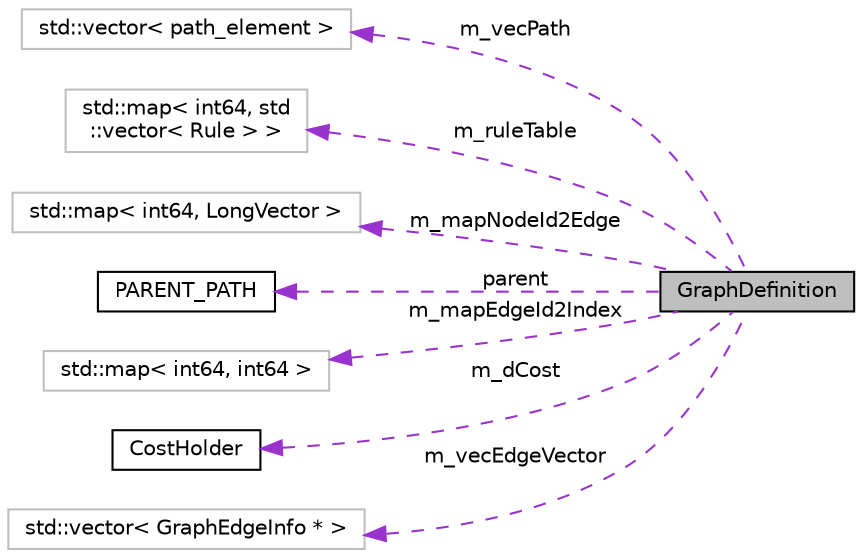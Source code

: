 digraph "GraphDefinition"
{
  edge [fontname="Helvetica",fontsize="10",labelfontname="Helvetica",labelfontsize="10"];
  node [fontname="Helvetica",fontsize="10",shape=record];
  rankdir="LR";
  Node1 [label="GraphDefinition",height=0.2,width=0.4,color="black", fillcolor="grey75", style="filled", fontcolor="black"];
  Node2 -> Node1 [dir="back",color="darkorchid3",fontsize="10",style="dashed",label=" m_vecPath" ,fontname="Helvetica"];
  Node2 [label="std::vector\< path_element \>",height=0.2,width=0.4,color="grey75", fillcolor="white", style="filled"];
  Node6 -> Node1 [dir="back",color="darkorchid3",fontsize="10",style="dashed",label=" m_ruleTable" ,fontname="Helvetica"];
  Node6 [label="std::map\< int64, std\l::vector\< Rule \> \>",height=0.2,width=0.4,color="grey75", fillcolor="white", style="filled"];
  Node12 -> Node1 [dir="back",color="darkorchid3",fontsize="10",style="dashed",label=" m_mapNodeId2Edge" ,fontname="Helvetica"];
  Node12 [label="std::map\< int64, LongVector \>",height=0.2,width=0.4,color="grey75", fillcolor="white", style="filled"];
  Node13 -> Node1 [dir="back",color="darkorchid3",fontsize="10",style="dashed",label=" parent" ,fontname="Helvetica"];
  Node13 [label="PARENT_PATH",height=0.2,width=0.4,color="black", fillcolor="white", style="filled",URL="$structPARENT__PATH.html"];
  Node14 -> Node1 [dir="back",color="darkorchid3",fontsize="10",style="dashed",label=" m_mapEdgeId2Index" ,fontname="Helvetica"];
  Node14 [label="std::map\< int64, int64 \>",height=0.2,width=0.4,color="grey75", fillcolor="white", style="filled"];
  Node15 -> Node1 [dir="back",color="darkorchid3",fontsize="10",style="dashed",label=" m_dCost" ,fontname="Helvetica"];
  Node15 [label="CostHolder",height=0.2,width=0.4,color="black", fillcolor="white", style="filled",URL="$structCostHolder.html"];
  Node16 -> Node1 [dir="back",color="darkorchid3",fontsize="10",style="dashed",label=" m_vecEdgeVector" ,fontname="Helvetica"];
  Node16 [label="std::vector\< GraphEdgeInfo * \>",height=0.2,width=0.4,color="grey75", fillcolor="white", style="filled"];
}
